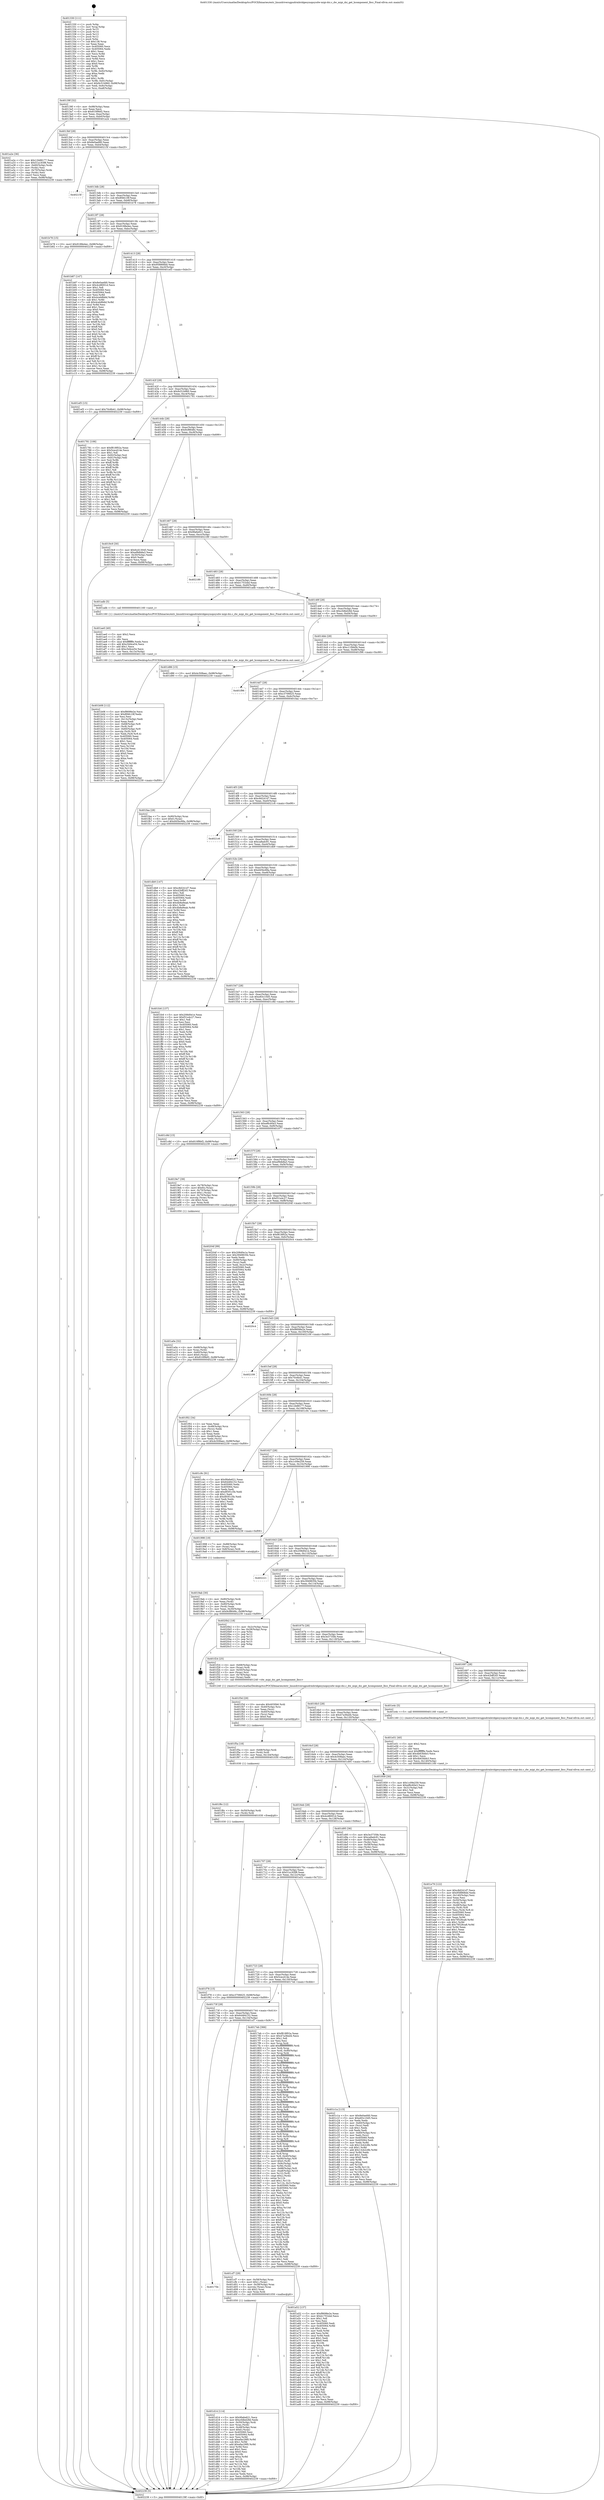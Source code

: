 digraph "0x401330" {
  label = "0x401330 (/mnt/c/Users/mathe/Desktop/tcc/POCII/binaries/extr_linuxdriversgpudrmbridgesynopsysdw-mipi-dsi.c_dw_mipi_dsi_get_hcomponent_lbcc_Final-ollvm.out::main(0))"
  labelloc = "t"
  node[shape=record]

  Entry [label="",width=0.3,height=0.3,shape=circle,fillcolor=black,style=filled]
  "0x40139f" [label="{
     0x40139f [32]\l
     | [instrs]\l
     &nbsp;&nbsp;0x40139f \<+6\>: mov -0x98(%rbp),%eax\l
     &nbsp;&nbsp;0x4013a5 \<+2\>: mov %eax,%ecx\l
     &nbsp;&nbsp;0x4013a7 \<+6\>: sub $0x810f9bf2,%ecx\l
     &nbsp;&nbsp;0x4013ad \<+6\>: mov %eax,-0xac(%rbp)\l
     &nbsp;&nbsp;0x4013b3 \<+6\>: mov %ecx,-0xb0(%rbp)\l
     &nbsp;&nbsp;0x4013b9 \<+6\>: je 0000000000401a2e \<main+0x6fe\>\l
  }"]
  "0x401a2e" [label="{
     0x401a2e [36]\l
     | [instrs]\l
     &nbsp;&nbsp;0x401a2e \<+5\>: mov $0x12b88177,%eax\l
     &nbsp;&nbsp;0x401a33 \<+5\>: mov $0x51a183f8,%ecx\l
     &nbsp;&nbsp;0x401a38 \<+4\>: mov -0x60(%rbp),%rdx\l
     &nbsp;&nbsp;0x401a3c \<+2\>: mov (%rdx),%esi\l
     &nbsp;&nbsp;0x401a3e \<+4\>: mov -0x70(%rbp),%rdx\l
     &nbsp;&nbsp;0x401a42 \<+2\>: cmp (%rdx),%esi\l
     &nbsp;&nbsp;0x401a44 \<+3\>: cmovl %ecx,%eax\l
     &nbsp;&nbsp;0x401a47 \<+6\>: mov %eax,-0x98(%rbp)\l
     &nbsp;&nbsp;0x401a4d \<+5\>: jmp 0000000000402239 \<main+0xf09\>\l
  }"]
  "0x4013bf" [label="{
     0x4013bf [28]\l
     | [instrs]\l
     &nbsp;&nbsp;0x4013bf \<+5\>: jmp 00000000004013c4 \<main+0x94\>\l
     &nbsp;&nbsp;0x4013c4 \<+6\>: mov -0xac(%rbp),%eax\l
     &nbsp;&nbsp;0x4013ca \<+5\>: sub $0x8e0aefd0,%eax\l
     &nbsp;&nbsp;0x4013cf \<+6\>: mov %eax,-0xb4(%rbp)\l
     &nbsp;&nbsp;0x4013d5 \<+6\>: je 000000000040215f \<main+0xe2f\>\l
  }"]
  Exit [label="",width=0.3,height=0.3,shape=circle,fillcolor=black,style=filled,peripheries=2]
  "0x40215f" [label="{
     0x40215f\l
  }", style=dashed]
  "0x4013db" [label="{
     0x4013db [28]\l
     | [instrs]\l
     &nbsp;&nbsp;0x4013db \<+5\>: jmp 00000000004013e0 \<main+0xb0\>\l
     &nbsp;&nbsp;0x4013e0 \<+6\>: mov -0xac(%rbp),%eax\l
     &nbsp;&nbsp;0x4013e6 \<+5\>: sub $0x8f4fc19f,%eax\l
     &nbsp;&nbsp;0x4013eb \<+6\>: mov %eax,-0xb8(%rbp)\l
     &nbsp;&nbsp;0x4013f1 \<+6\>: je 0000000000401b78 \<main+0x848\>\l
  }"]
  "0x401f78" [label="{
     0x401f78 [15]\l
     | [instrs]\l
     &nbsp;&nbsp;0x401f78 \<+10\>: movl $0xc3706625,-0x98(%rbp)\l
     &nbsp;&nbsp;0x401f82 \<+5\>: jmp 0000000000402239 \<main+0xf09\>\l
  }"]
  "0x401b78" [label="{
     0x401b78 [15]\l
     | [instrs]\l
     &nbsp;&nbsp;0x401b78 \<+10\>: movl $0x9188e4ec,-0x98(%rbp)\l
     &nbsp;&nbsp;0x401b82 \<+5\>: jmp 0000000000402239 \<main+0xf09\>\l
  }"]
  "0x4013f7" [label="{
     0x4013f7 [28]\l
     | [instrs]\l
     &nbsp;&nbsp;0x4013f7 \<+5\>: jmp 00000000004013fc \<main+0xcc\>\l
     &nbsp;&nbsp;0x4013fc \<+6\>: mov -0xac(%rbp),%eax\l
     &nbsp;&nbsp;0x401402 \<+5\>: sub $0x9188e4ec,%eax\l
     &nbsp;&nbsp;0x401407 \<+6\>: mov %eax,-0xbc(%rbp)\l
     &nbsp;&nbsp;0x40140d \<+6\>: je 0000000000401b87 \<main+0x857\>\l
  }"]
  "0x401f6c" [label="{
     0x401f6c [12]\l
     | [instrs]\l
     &nbsp;&nbsp;0x401f6c \<+4\>: mov -0x50(%rbp),%rdi\l
     &nbsp;&nbsp;0x401f70 \<+3\>: mov (%rdi),%rdi\l
     &nbsp;&nbsp;0x401f73 \<+5\>: call 0000000000401030 \<free@plt\>\l
     | [calls]\l
     &nbsp;&nbsp;0x401030 \{1\} (unknown)\l
  }"]
  "0x401b87" [label="{
     0x401b87 [147]\l
     | [instrs]\l
     &nbsp;&nbsp;0x401b87 \<+5\>: mov $0x8e0aefd0,%eax\l
     &nbsp;&nbsp;0x401b8c \<+5\>: mov $0x4cd8001d,%ecx\l
     &nbsp;&nbsp;0x401b91 \<+2\>: mov $0x1,%dl\l
     &nbsp;&nbsp;0x401b93 \<+7\>: mov 0x405060,%esi\l
     &nbsp;&nbsp;0x401b9a \<+7\>: mov 0x405064,%edi\l
     &nbsp;&nbsp;0x401ba1 \<+3\>: mov %esi,%r8d\l
     &nbsp;&nbsp;0x401ba4 \<+7\>: add $0x4ceb8b6d,%r8d\l
     &nbsp;&nbsp;0x401bab \<+4\>: sub $0x1,%r8d\l
     &nbsp;&nbsp;0x401baf \<+7\>: sub $0x4ceb8b6d,%r8d\l
     &nbsp;&nbsp;0x401bb6 \<+4\>: imul %r8d,%esi\l
     &nbsp;&nbsp;0x401bba \<+3\>: and $0x1,%esi\l
     &nbsp;&nbsp;0x401bbd \<+3\>: cmp $0x0,%esi\l
     &nbsp;&nbsp;0x401bc0 \<+4\>: sete %r9b\l
     &nbsp;&nbsp;0x401bc4 \<+3\>: cmp $0xa,%edi\l
     &nbsp;&nbsp;0x401bc7 \<+4\>: setl %r10b\l
     &nbsp;&nbsp;0x401bcb \<+3\>: mov %r9b,%r11b\l
     &nbsp;&nbsp;0x401bce \<+4\>: xor $0xff,%r11b\l
     &nbsp;&nbsp;0x401bd2 \<+3\>: mov %r10b,%bl\l
     &nbsp;&nbsp;0x401bd5 \<+3\>: xor $0xff,%bl\l
     &nbsp;&nbsp;0x401bd8 \<+3\>: xor $0x0,%dl\l
     &nbsp;&nbsp;0x401bdb \<+3\>: mov %r11b,%r14b\l
     &nbsp;&nbsp;0x401bde \<+4\>: and $0x0,%r14b\l
     &nbsp;&nbsp;0x401be2 \<+3\>: and %dl,%r9b\l
     &nbsp;&nbsp;0x401be5 \<+3\>: mov %bl,%r15b\l
     &nbsp;&nbsp;0x401be8 \<+4\>: and $0x0,%r15b\l
     &nbsp;&nbsp;0x401bec \<+3\>: and %dl,%r10b\l
     &nbsp;&nbsp;0x401bef \<+3\>: or %r9b,%r14b\l
     &nbsp;&nbsp;0x401bf2 \<+3\>: or %r10b,%r15b\l
     &nbsp;&nbsp;0x401bf5 \<+3\>: xor %r15b,%r14b\l
     &nbsp;&nbsp;0x401bf8 \<+3\>: or %bl,%r11b\l
     &nbsp;&nbsp;0x401bfb \<+4\>: xor $0xff,%r11b\l
     &nbsp;&nbsp;0x401bff \<+3\>: or $0x0,%dl\l
     &nbsp;&nbsp;0x401c02 \<+3\>: and %dl,%r11b\l
     &nbsp;&nbsp;0x401c05 \<+3\>: or %r11b,%r14b\l
     &nbsp;&nbsp;0x401c08 \<+4\>: test $0x1,%r14b\l
     &nbsp;&nbsp;0x401c0c \<+3\>: cmovne %ecx,%eax\l
     &nbsp;&nbsp;0x401c0f \<+6\>: mov %eax,-0x98(%rbp)\l
     &nbsp;&nbsp;0x401c15 \<+5\>: jmp 0000000000402239 \<main+0xf09\>\l
  }"]
  "0x401413" [label="{
     0x401413 [28]\l
     | [instrs]\l
     &nbsp;&nbsp;0x401413 \<+5\>: jmp 0000000000401418 \<main+0xe8\>\l
     &nbsp;&nbsp;0x401418 \<+6\>: mov -0xac(%rbp),%eax\l
     &nbsp;&nbsp;0x40141e \<+5\>: sub $0x958868dd,%eax\l
     &nbsp;&nbsp;0x401423 \<+6\>: mov %eax,-0xc0(%rbp)\l
     &nbsp;&nbsp;0x401429 \<+6\>: je 0000000000401ef3 \<main+0xbc3\>\l
  }"]
  "0x401f5a" [label="{
     0x401f5a [18]\l
     | [instrs]\l
     &nbsp;&nbsp;0x401f5a \<+4\>: mov -0x68(%rbp),%rdi\l
     &nbsp;&nbsp;0x401f5e \<+3\>: mov (%rdi),%rdi\l
     &nbsp;&nbsp;0x401f61 \<+6\>: mov %eax,-0x144(%rbp)\l
     &nbsp;&nbsp;0x401f67 \<+5\>: call 0000000000401030 \<free@plt\>\l
     | [calls]\l
     &nbsp;&nbsp;0x401030 \{1\} (unknown)\l
  }"]
  "0x401ef3" [label="{
     0x401ef3 [15]\l
     | [instrs]\l
     &nbsp;&nbsp;0x401ef3 \<+10\>: movl $0x70c6b41,-0x98(%rbp)\l
     &nbsp;&nbsp;0x401efd \<+5\>: jmp 0000000000402239 \<main+0xf09\>\l
  }"]
  "0x40142f" [label="{
     0x40142f [28]\l
     | [instrs]\l
     &nbsp;&nbsp;0x40142f \<+5\>: jmp 0000000000401434 \<main+0x104\>\l
     &nbsp;&nbsp;0x401434 \<+6\>: mov -0xac(%rbp),%eax\l
     &nbsp;&nbsp;0x40143a \<+5\>: sub $0x9c51b960,%eax\l
     &nbsp;&nbsp;0x40143f \<+6\>: mov %eax,-0xc4(%rbp)\l
     &nbsp;&nbsp;0x401445 \<+6\>: je 0000000000401781 \<main+0x451\>\l
  }"]
  "0x401f3d" [label="{
     0x401f3d [29]\l
     | [instrs]\l
     &nbsp;&nbsp;0x401f3d \<+10\>: movabs $0x4030b6,%rdi\l
     &nbsp;&nbsp;0x401f47 \<+4\>: mov -0x40(%rbp),%rsi\l
     &nbsp;&nbsp;0x401f4b \<+2\>: mov %eax,(%rsi)\l
     &nbsp;&nbsp;0x401f4d \<+4\>: mov -0x40(%rbp),%rsi\l
     &nbsp;&nbsp;0x401f51 \<+2\>: mov (%rsi),%esi\l
     &nbsp;&nbsp;0x401f53 \<+2\>: mov $0x0,%al\l
     &nbsp;&nbsp;0x401f55 \<+5\>: call 0000000000401040 \<printf@plt\>\l
     | [calls]\l
     &nbsp;&nbsp;0x401040 \{1\} (unknown)\l
  }"]
  "0x401781" [label="{
     0x401781 [106]\l
     | [instrs]\l
     &nbsp;&nbsp;0x401781 \<+5\>: mov $0xf818f02a,%eax\l
     &nbsp;&nbsp;0x401786 \<+5\>: mov $0x5cecd14e,%ecx\l
     &nbsp;&nbsp;0x40178b \<+2\>: mov $0x1,%dl\l
     &nbsp;&nbsp;0x40178d \<+7\>: mov -0x92(%rbp),%sil\l
     &nbsp;&nbsp;0x401794 \<+7\>: mov -0x91(%rbp),%dil\l
     &nbsp;&nbsp;0x40179b \<+3\>: mov %sil,%r8b\l
     &nbsp;&nbsp;0x40179e \<+4\>: xor $0xff,%r8b\l
     &nbsp;&nbsp;0x4017a2 \<+3\>: mov %dil,%r9b\l
     &nbsp;&nbsp;0x4017a5 \<+4\>: xor $0xff,%r9b\l
     &nbsp;&nbsp;0x4017a9 \<+3\>: xor $0x1,%dl\l
     &nbsp;&nbsp;0x4017ac \<+3\>: mov %r8b,%r10b\l
     &nbsp;&nbsp;0x4017af \<+4\>: and $0xff,%r10b\l
     &nbsp;&nbsp;0x4017b3 \<+3\>: and %dl,%sil\l
     &nbsp;&nbsp;0x4017b6 \<+3\>: mov %r9b,%r11b\l
     &nbsp;&nbsp;0x4017b9 \<+4\>: and $0xff,%r11b\l
     &nbsp;&nbsp;0x4017bd \<+3\>: and %dl,%dil\l
     &nbsp;&nbsp;0x4017c0 \<+3\>: or %sil,%r10b\l
     &nbsp;&nbsp;0x4017c3 \<+3\>: or %dil,%r11b\l
     &nbsp;&nbsp;0x4017c6 \<+3\>: xor %r11b,%r10b\l
     &nbsp;&nbsp;0x4017c9 \<+3\>: or %r9b,%r8b\l
     &nbsp;&nbsp;0x4017cc \<+4\>: xor $0xff,%r8b\l
     &nbsp;&nbsp;0x4017d0 \<+3\>: or $0x1,%dl\l
     &nbsp;&nbsp;0x4017d3 \<+3\>: and %dl,%r8b\l
     &nbsp;&nbsp;0x4017d6 \<+3\>: or %r8b,%r10b\l
     &nbsp;&nbsp;0x4017d9 \<+4\>: test $0x1,%r10b\l
     &nbsp;&nbsp;0x4017dd \<+3\>: cmovne %ecx,%eax\l
     &nbsp;&nbsp;0x4017e0 \<+6\>: mov %eax,-0x98(%rbp)\l
     &nbsp;&nbsp;0x4017e6 \<+5\>: jmp 0000000000402239 \<main+0xf09\>\l
  }"]
  "0x40144b" [label="{
     0x40144b [28]\l
     | [instrs]\l
     &nbsp;&nbsp;0x40144b \<+5\>: jmp 0000000000401450 \<main+0x120\>\l
     &nbsp;&nbsp;0x401450 \<+6\>: mov -0xac(%rbp),%eax\l
     &nbsp;&nbsp;0x401456 \<+5\>: sub $0x9cf8648c,%eax\l
     &nbsp;&nbsp;0x40145b \<+6\>: mov %eax,-0xc8(%rbp)\l
     &nbsp;&nbsp;0x401461 \<+6\>: je 00000000004019c9 \<main+0x699\>\l
  }"]
  "0x402239" [label="{
     0x402239 [5]\l
     | [instrs]\l
     &nbsp;&nbsp;0x402239 \<+5\>: jmp 000000000040139f \<main+0x6f\>\l
  }"]
  "0x401330" [label="{
     0x401330 [111]\l
     | [instrs]\l
     &nbsp;&nbsp;0x401330 \<+1\>: push %rbp\l
     &nbsp;&nbsp;0x401331 \<+3\>: mov %rsp,%rbp\l
     &nbsp;&nbsp;0x401334 \<+2\>: push %r15\l
     &nbsp;&nbsp;0x401336 \<+2\>: push %r14\l
     &nbsp;&nbsp;0x401338 \<+2\>: push %r13\l
     &nbsp;&nbsp;0x40133a \<+2\>: push %r12\l
     &nbsp;&nbsp;0x40133c \<+1\>: push %rbx\l
     &nbsp;&nbsp;0x40133d \<+7\>: sub $0x138,%rsp\l
     &nbsp;&nbsp;0x401344 \<+2\>: xor %eax,%eax\l
     &nbsp;&nbsp;0x401346 \<+7\>: mov 0x405060,%ecx\l
     &nbsp;&nbsp;0x40134d \<+7\>: mov 0x405064,%edx\l
     &nbsp;&nbsp;0x401354 \<+3\>: sub $0x1,%eax\l
     &nbsp;&nbsp;0x401357 \<+3\>: mov %ecx,%r8d\l
     &nbsp;&nbsp;0x40135a \<+3\>: add %eax,%r8d\l
     &nbsp;&nbsp;0x40135d \<+4\>: imul %r8d,%ecx\l
     &nbsp;&nbsp;0x401361 \<+3\>: and $0x1,%ecx\l
     &nbsp;&nbsp;0x401364 \<+3\>: cmp $0x0,%ecx\l
     &nbsp;&nbsp;0x401367 \<+4\>: sete %r9b\l
     &nbsp;&nbsp;0x40136b \<+4\>: and $0x1,%r9b\l
     &nbsp;&nbsp;0x40136f \<+7\>: mov %r9b,-0x92(%rbp)\l
     &nbsp;&nbsp;0x401376 \<+3\>: cmp $0xa,%edx\l
     &nbsp;&nbsp;0x401379 \<+4\>: setl %r9b\l
     &nbsp;&nbsp;0x40137d \<+4\>: and $0x1,%r9b\l
     &nbsp;&nbsp;0x401381 \<+7\>: mov %r9b,-0x91(%rbp)\l
     &nbsp;&nbsp;0x401388 \<+10\>: movl $0x9c51b960,-0x98(%rbp)\l
     &nbsp;&nbsp;0x401392 \<+6\>: mov %edi,-0x9c(%rbp)\l
     &nbsp;&nbsp;0x401398 \<+7\>: mov %rsi,-0xa8(%rbp)\l
  }"]
  "0x401e79" [label="{
     0x401e79 [122]\l
     | [instrs]\l
     &nbsp;&nbsp;0x401e79 \<+5\>: mov $0xc8d241d7,%ecx\l
     &nbsp;&nbsp;0x401e7e \<+5\>: mov $0x958868dd,%edx\l
     &nbsp;&nbsp;0x401e83 \<+6\>: mov -0x140(%rbp),%esi\l
     &nbsp;&nbsp;0x401e89 \<+3\>: imul %eax,%esi\l
     &nbsp;&nbsp;0x401e8c \<+4\>: mov -0x50(%rbp),%rdi\l
     &nbsp;&nbsp;0x401e90 \<+3\>: mov (%rdi),%rdi\l
     &nbsp;&nbsp;0x401e93 \<+4\>: mov -0x48(%rbp),%r8\l
     &nbsp;&nbsp;0x401e97 \<+3\>: movslq (%r8),%r8\l
     &nbsp;&nbsp;0x401e9a \<+4\>: mov %esi,(%rdi,%r8,4)\l
     &nbsp;&nbsp;0x401e9e \<+7\>: mov 0x405060,%eax\l
     &nbsp;&nbsp;0x401ea5 \<+7\>: mov 0x405064,%esi\l
     &nbsp;&nbsp;0x401eac \<+3\>: mov %eax,%r9d\l
     &nbsp;&nbsp;0x401eaf \<+7\>: sub $0x79528ca8,%r9d\l
     &nbsp;&nbsp;0x401eb6 \<+4\>: sub $0x1,%r9d\l
     &nbsp;&nbsp;0x401eba \<+7\>: add $0x79528ca8,%r9d\l
     &nbsp;&nbsp;0x401ec1 \<+4\>: imul %r9d,%eax\l
     &nbsp;&nbsp;0x401ec5 \<+3\>: and $0x1,%eax\l
     &nbsp;&nbsp;0x401ec8 \<+3\>: cmp $0x0,%eax\l
     &nbsp;&nbsp;0x401ecb \<+4\>: sete %r10b\l
     &nbsp;&nbsp;0x401ecf \<+3\>: cmp $0xa,%esi\l
     &nbsp;&nbsp;0x401ed2 \<+4\>: setl %r11b\l
     &nbsp;&nbsp;0x401ed6 \<+3\>: mov %r10b,%bl\l
     &nbsp;&nbsp;0x401ed9 \<+3\>: and %r11b,%bl\l
     &nbsp;&nbsp;0x401edc \<+3\>: xor %r11b,%r10b\l
     &nbsp;&nbsp;0x401edf \<+3\>: or %r10b,%bl\l
     &nbsp;&nbsp;0x401ee2 \<+3\>: test $0x1,%bl\l
     &nbsp;&nbsp;0x401ee5 \<+3\>: cmovne %edx,%ecx\l
     &nbsp;&nbsp;0x401ee8 \<+6\>: mov %ecx,-0x98(%rbp)\l
     &nbsp;&nbsp;0x401eee \<+5\>: jmp 0000000000402239 \<main+0xf09\>\l
  }"]
  "0x4019c9" [label="{
     0x4019c9 [30]\l
     | [instrs]\l
     &nbsp;&nbsp;0x4019c9 \<+5\>: mov $0x6cd13045,%eax\l
     &nbsp;&nbsp;0x4019ce \<+5\>: mov $0xef9db8a3,%ecx\l
     &nbsp;&nbsp;0x4019d3 \<+3\>: mov -0x30(%rbp),%edx\l
     &nbsp;&nbsp;0x4019d6 \<+3\>: cmp $0x0,%edx\l
     &nbsp;&nbsp;0x4019d9 \<+3\>: cmove %ecx,%eax\l
     &nbsp;&nbsp;0x4019dc \<+6\>: mov %eax,-0x98(%rbp)\l
     &nbsp;&nbsp;0x4019e2 \<+5\>: jmp 0000000000402239 \<main+0xf09\>\l
  }"]
  "0x401467" [label="{
     0x401467 [28]\l
     | [instrs]\l
     &nbsp;&nbsp;0x401467 \<+5\>: jmp 000000000040146c \<main+0x13c\>\l
     &nbsp;&nbsp;0x40146c \<+6\>: mov -0xac(%rbp),%eax\l
     &nbsp;&nbsp;0x401472 \<+5\>: sub $0x9fa6e621,%eax\l
     &nbsp;&nbsp;0x401477 \<+6\>: mov %eax,-0xcc(%rbp)\l
     &nbsp;&nbsp;0x40147d \<+6\>: je 0000000000402189 \<main+0xe59\>\l
  }"]
  "0x401e51" [label="{
     0x401e51 [40]\l
     | [instrs]\l
     &nbsp;&nbsp;0x401e51 \<+5\>: mov $0x2,%ecx\l
     &nbsp;&nbsp;0x401e56 \<+1\>: cltd\l
     &nbsp;&nbsp;0x401e57 \<+2\>: idiv %ecx\l
     &nbsp;&nbsp;0x401e59 \<+6\>: imul $0xfffffffe,%edx,%ecx\l
     &nbsp;&nbsp;0x401e5f \<+6\>: add $0x4b63bbb3,%ecx\l
     &nbsp;&nbsp;0x401e65 \<+3\>: add $0x1,%ecx\l
     &nbsp;&nbsp;0x401e68 \<+6\>: sub $0x4b63bbb3,%ecx\l
     &nbsp;&nbsp;0x401e6e \<+6\>: mov %ecx,-0x140(%rbp)\l
     &nbsp;&nbsp;0x401e74 \<+5\>: call 0000000000401160 \<next_i\>\l
     | [calls]\l
     &nbsp;&nbsp;0x401160 \{1\} (/mnt/c/Users/mathe/Desktop/tcc/POCII/binaries/extr_linuxdriversgpudrmbridgesynopsysdw-mipi-dsi.c_dw_mipi_dsi_get_hcomponent_lbcc_Final-ollvm.out::next_i)\l
  }"]
  "0x402189" [label="{
     0x402189\l
  }", style=dashed]
  "0x401483" [label="{
     0x401483 [28]\l
     | [instrs]\l
     &nbsp;&nbsp;0x401483 \<+5\>: jmp 0000000000401488 \<main+0x158\>\l
     &nbsp;&nbsp;0x401488 \<+6\>: mov -0xac(%rbp),%eax\l
     &nbsp;&nbsp;0x40148e \<+5\>: sub $0xb17f1b4d,%eax\l
     &nbsp;&nbsp;0x401493 \<+6\>: mov %eax,-0xd0(%rbp)\l
     &nbsp;&nbsp;0x401499 \<+6\>: je 0000000000401adb \<main+0x7ab\>\l
  }"]
  "0x401d14" [label="{
     0x401d14 [114]\l
     | [instrs]\l
     &nbsp;&nbsp;0x401d14 \<+5\>: mov $0x9fa6e621,%ecx\l
     &nbsp;&nbsp;0x401d19 \<+5\>: mov $0xc0dbd28d,%edx\l
     &nbsp;&nbsp;0x401d1e \<+4\>: mov -0x50(%rbp),%rdi\l
     &nbsp;&nbsp;0x401d22 \<+3\>: mov %rax,(%rdi)\l
     &nbsp;&nbsp;0x401d25 \<+4\>: mov -0x48(%rbp),%rax\l
     &nbsp;&nbsp;0x401d29 \<+6\>: movl $0x0,(%rax)\l
     &nbsp;&nbsp;0x401d2f \<+7\>: mov 0x405060,%esi\l
     &nbsp;&nbsp;0x401d36 \<+8\>: mov 0x405064,%r8d\l
     &nbsp;&nbsp;0x401d3e \<+3\>: mov %esi,%r9d\l
     &nbsp;&nbsp;0x401d41 \<+7\>: sub $0xefac28f0,%r9d\l
     &nbsp;&nbsp;0x401d48 \<+4\>: sub $0x1,%r9d\l
     &nbsp;&nbsp;0x401d4c \<+7\>: add $0xefac28f0,%r9d\l
     &nbsp;&nbsp;0x401d53 \<+4\>: imul %r9d,%esi\l
     &nbsp;&nbsp;0x401d57 \<+3\>: and $0x1,%esi\l
     &nbsp;&nbsp;0x401d5a \<+3\>: cmp $0x0,%esi\l
     &nbsp;&nbsp;0x401d5d \<+4\>: sete %r10b\l
     &nbsp;&nbsp;0x401d61 \<+4\>: cmp $0xa,%r8d\l
     &nbsp;&nbsp;0x401d65 \<+4\>: setl %r11b\l
     &nbsp;&nbsp;0x401d69 \<+3\>: mov %r10b,%bl\l
     &nbsp;&nbsp;0x401d6c \<+3\>: and %r11b,%bl\l
     &nbsp;&nbsp;0x401d6f \<+3\>: xor %r11b,%r10b\l
     &nbsp;&nbsp;0x401d72 \<+3\>: or %r10b,%bl\l
     &nbsp;&nbsp;0x401d75 \<+3\>: test $0x1,%bl\l
     &nbsp;&nbsp;0x401d78 \<+3\>: cmovne %edx,%ecx\l
     &nbsp;&nbsp;0x401d7b \<+6\>: mov %ecx,-0x98(%rbp)\l
     &nbsp;&nbsp;0x401d81 \<+5\>: jmp 0000000000402239 \<main+0xf09\>\l
  }"]
  "0x401adb" [label="{
     0x401adb [5]\l
     | [instrs]\l
     &nbsp;&nbsp;0x401adb \<+5\>: call 0000000000401160 \<next_i\>\l
     | [calls]\l
     &nbsp;&nbsp;0x401160 \{1\} (/mnt/c/Users/mathe/Desktop/tcc/POCII/binaries/extr_linuxdriversgpudrmbridgesynopsysdw-mipi-dsi.c_dw_mipi_dsi_get_hcomponent_lbcc_Final-ollvm.out::next_i)\l
  }"]
  "0x40149f" [label="{
     0x40149f [28]\l
     | [instrs]\l
     &nbsp;&nbsp;0x40149f \<+5\>: jmp 00000000004014a4 \<main+0x174\>\l
     &nbsp;&nbsp;0x4014a4 \<+6\>: mov -0xac(%rbp),%eax\l
     &nbsp;&nbsp;0x4014aa \<+5\>: sub $0xc0dbd28d,%eax\l
     &nbsp;&nbsp;0x4014af \<+6\>: mov %eax,-0xd4(%rbp)\l
     &nbsp;&nbsp;0x4014b5 \<+6\>: je 0000000000401d86 \<main+0xa56\>\l
  }"]
  "0x40175b" [label="{
     0x40175b\l
  }", style=dashed]
  "0x401d86" [label="{
     0x401d86 [15]\l
     | [instrs]\l
     &nbsp;&nbsp;0x401d86 \<+10\>: movl $0x4c508aec,-0x98(%rbp)\l
     &nbsp;&nbsp;0x401d90 \<+5\>: jmp 0000000000402239 \<main+0xf09\>\l
  }"]
  "0x4014bb" [label="{
     0x4014bb [28]\l
     | [instrs]\l
     &nbsp;&nbsp;0x4014bb \<+5\>: jmp 00000000004014c0 \<main+0x190\>\l
     &nbsp;&nbsp;0x4014c0 \<+6\>: mov -0xac(%rbp),%eax\l
     &nbsp;&nbsp;0x4014c6 \<+5\>: sub $0xc11fbb0b,%eax\l
     &nbsp;&nbsp;0x4014cb \<+6\>: mov %eax,-0xd8(%rbp)\l
     &nbsp;&nbsp;0x4014d1 \<+6\>: je 0000000000401f96 \<main+0xc66\>\l
  }"]
  "0x401cf7" [label="{
     0x401cf7 [29]\l
     | [instrs]\l
     &nbsp;&nbsp;0x401cf7 \<+4\>: mov -0x58(%rbp),%rax\l
     &nbsp;&nbsp;0x401cfb \<+6\>: movl $0x1,(%rax)\l
     &nbsp;&nbsp;0x401d01 \<+4\>: mov -0x58(%rbp),%rax\l
     &nbsp;&nbsp;0x401d05 \<+3\>: movslq (%rax),%rax\l
     &nbsp;&nbsp;0x401d08 \<+4\>: shl $0x2,%rax\l
     &nbsp;&nbsp;0x401d0c \<+3\>: mov %rax,%rdi\l
     &nbsp;&nbsp;0x401d0f \<+5\>: call 0000000000401050 \<malloc@plt\>\l
     | [calls]\l
     &nbsp;&nbsp;0x401050 \{1\} (unknown)\l
  }"]
  "0x401f96" [label="{
     0x401f96\l
  }", style=dashed]
  "0x4014d7" [label="{
     0x4014d7 [28]\l
     | [instrs]\l
     &nbsp;&nbsp;0x4014d7 \<+5\>: jmp 00000000004014dc \<main+0x1ac\>\l
     &nbsp;&nbsp;0x4014dc \<+6\>: mov -0xac(%rbp),%eax\l
     &nbsp;&nbsp;0x4014e2 \<+5\>: sub $0xc3706625,%eax\l
     &nbsp;&nbsp;0x4014e7 \<+6\>: mov %eax,-0xdc(%rbp)\l
     &nbsp;&nbsp;0x4014ed \<+6\>: je 0000000000401faa \<main+0xc7a\>\l
  }"]
  "0x401b08" [label="{
     0x401b08 [112]\l
     | [instrs]\l
     &nbsp;&nbsp;0x401b08 \<+5\>: mov $0xf8698e2e,%ecx\l
     &nbsp;&nbsp;0x401b0d \<+5\>: mov $0x8f4fc19f,%edx\l
     &nbsp;&nbsp;0x401b12 \<+2\>: xor %esi,%esi\l
     &nbsp;&nbsp;0x401b14 \<+6\>: mov -0x13c(%rbp),%edi\l
     &nbsp;&nbsp;0x401b1a \<+3\>: imul %eax,%edi\l
     &nbsp;&nbsp;0x401b1d \<+4\>: mov -0x68(%rbp),%r8\l
     &nbsp;&nbsp;0x401b21 \<+3\>: mov (%r8),%r8\l
     &nbsp;&nbsp;0x401b24 \<+4\>: mov -0x60(%rbp),%r9\l
     &nbsp;&nbsp;0x401b28 \<+3\>: movslq (%r9),%r9\l
     &nbsp;&nbsp;0x401b2b \<+4\>: mov %edi,(%r8,%r9,4)\l
     &nbsp;&nbsp;0x401b2f \<+7\>: mov 0x405060,%eax\l
     &nbsp;&nbsp;0x401b36 \<+7\>: mov 0x405064,%edi\l
     &nbsp;&nbsp;0x401b3d \<+3\>: sub $0x1,%esi\l
     &nbsp;&nbsp;0x401b40 \<+3\>: mov %eax,%r10d\l
     &nbsp;&nbsp;0x401b43 \<+3\>: add %esi,%r10d\l
     &nbsp;&nbsp;0x401b46 \<+4\>: imul %r10d,%eax\l
     &nbsp;&nbsp;0x401b4a \<+3\>: and $0x1,%eax\l
     &nbsp;&nbsp;0x401b4d \<+3\>: cmp $0x0,%eax\l
     &nbsp;&nbsp;0x401b50 \<+4\>: sete %r11b\l
     &nbsp;&nbsp;0x401b54 \<+3\>: cmp $0xa,%edi\l
     &nbsp;&nbsp;0x401b57 \<+3\>: setl %bl\l
     &nbsp;&nbsp;0x401b5a \<+3\>: mov %r11b,%r14b\l
     &nbsp;&nbsp;0x401b5d \<+3\>: and %bl,%r14b\l
     &nbsp;&nbsp;0x401b60 \<+3\>: xor %bl,%r11b\l
     &nbsp;&nbsp;0x401b63 \<+3\>: or %r11b,%r14b\l
     &nbsp;&nbsp;0x401b66 \<+4\>: test $0x1,%r14b\l
     &nbsp;&nbsp;0x401b6a \<+3\>: cmovne %edx,%ecx\l
     &nbsp;&nbsp;0x401b6d \<+6\>: mov %ecx,-0x98(%rbp)\l
     &nbsp;&nbsp;0x401b73 \<+5\>: jmp 0000000000402239 \<main+0xf09\>\l
  }"]
  "0x401faa" [label="{
     0x401faa [28]\l
     | [instrs]\l
     &nbsp;&nbsp;0x401faa \<+7\>: mov -0x90(%rbp),%rax\l
     &nbsp;&nbsp;0x401fb1 \<+6\>: movl $0x0,(%rax)\l
     &nbsp;&nbsp;0x401fb7 \<+10\>: movl $0xd45bc68a,-0x98(%rbp)\l
     &nbsp;&nbsp;0x401fc1 \<+5\>: jmp 0000000000402239 \<main+0xf09\>\l
  }"]
  "0x4014f3" [label="{
     0x4014f3 [28]\l
     | [instrs]\l
     &nbsp;&nbsp;0x4014f3 \<+5\>: jmp 00000000004014f8 \<main+0x1c8\>\l
     &nbsp;&nbsp;0x4014f8 \<+6\>: mov -0xac(%rbp),%eax\l
     &nbsp;&nbsp;0x4014fe \<+5\>: sub $0xc8d241d7,%eax\l
     &nbsp;&nbsp;0x401503 \<+6\>: mov %eax,-0xe0(%rbp)\l
     &nbsp;&nbsp;0x401509 \<+6\>: je 00000000004021c6 \<main+0xe96\>\l
  }"]
  "0x401ae0" [label="{
     0x401ae0 [40]\l
     | [instrs]\l
     &nbsp;&nbsp;0x401ae0 \<+5\>: mov $0x2,%ecx\l
     &nbsp;&nbsp;0x401ae5 \<+1\>: cltd\l
     &nbsp;&nbsp;0x401ae6 \<+2\>: idiv %ecx\l
     &nbsp;&nbsp;0x401ae8 \<+6\>: imul $0xfffffffe,%edx,%ecx\l
     &nbsp;&nbsp;0x401aee \<+6\>: add $0xc5d4ce54,%ecx\l
     &nbsp;&nbsp;0x401af4 \<+3\>: add $0x1,%ecx\l
     &nbsp;&nbsp;0x401af7 \<+6\>: sub $0xc5d4ce54,%ecx\l
     &nbsp;&nbsp;0x401afd \<+6\>: mov %ecx,-0x13c(%rbp)\l
     &nbsp;&nbsp;0x401b03 \<+5\>: call 0000000000401160 \<next_i\>\l
     | [calls]\l
     &nbsp;&nbsp;0x401160 \{1\} (/mnt/c/Users/mathe/Desktop/tcc/POCII/binaries/extr_linuxdriversgpudrmbridgesynopsysdw-mipi-dsi.c_dw_mipi_dsi_get_hcomponent_lbcc_Final-ollvm.out::next_i)\l
  }"]
  "0x4021c6" [label="{
     0x4021c6\l
  }", style=dashed]
  "0x40150f" [label="{
     0x40150f [28]\l
     | [instrs]\l
     &nbsp;&nbsp;0x40150f \<+5\>: jmp 0000000000401514 \<main+0x1e4\>\l
     &nbsp;&nbsp;0x401514 \<+6\>: mov -0xac(%rbp),%eax\l
     &nbsp;&nbsp;0x40151a \<+5\>: sub $0xca8adc91,%eax\l
     &nbsp;&nbsp;0x40151f \<+6\>: mov %eax,-0xe4(%rbp)\l
     &nbsp;&nbsp;0x401525 \<+6\>: je 0000000000401db9 \<main+0xa89\>\l
  }"]
  "0x401a0e" [label="{
     0x401a0e [32]\l
     | [instrs]\l
     &nbsp;&nbsp;0x401a0e \<+4\>: mov -0x68(%rbp),%rdi\l
     &nbsp;&nbsp;0x401a12 \<+3\>: mov %rax,(%rdi)\l
     &nbsp;&nbsp;0x401a15 \<+4\>: mov -0x60(%rbp),%rax\l
     &nbsp;&nbsp;0x401a19 \<+6\>: movl $0x0,(%rax)\l
     &nbsp;&nbsp;0x401a1f \<+10\>: movl $0x810f9bf2,-0x98(%rbp)\l
     &nbsp;&nbsp;0x401a29 \<+5\>: jmp 0000000000402239 \<main+0xf09\>\l
  }"]
  "0x401db9" [label="{
     0x401db9 [147]\l
     | [instrs]\l
     &nbsp;&nbsp;0x401db9 \<+5\>: mov $0xc8d241d7,%eax\l
     &nbsp;&nbsp;0x401dbe \<+5\>: mov $0x42bff245,%ecx\l
     &nbsp;&nbsp;0x401dc3 \<+2\>: mov $0x1,%dl\l
     &nbsp;&nbsp;0x401dc5 \<+7\>: mov 0x405060,%esi\l
     &nbsp;&nbsp;0x401dcc \<+7\>: mov 0x405064,%edi\l
     &nbsp;&nbsp;0x401dd3 \<+3\>: mov %esi,%r8d\l
     &nbsp;&nbsp;0x401dd6 \<+7\>: add $0x4b8a9eab,%r8d\l
     &nbsp;&nbsp;0x401ddd \<+4\>: sub $0x1,%r8d\l
     &nbsp;&nbsp;0x401de1 \<+7\>: sub $0x4b8a9eab,%r8d\l
     &nbsp;&nbsp;0x401de8 \<+4\>: imul %r8d,%esi\l
     &nbsp;&nbsp;0x401dec \<+3\>: and $0x1,%esi\l
     &nbsp;&nbsp;0x401def \<+3\>: cmp $0x0,%esi\l
     &nbsp;&nbsp;0x401df2 \<+4\>: sete %r9b\l
     &nbsp;&nbsp;0x401df6 \<+3\>: cmp $0xa,%edi\l
     &nbsp;&nbsp;0x401df9 \<+4\>: setl %r10b\l
     &nbsp;&nbsp;0x401dfd \<+3\>: mov %r9b,%r11b\l
     &nbsp;&nbsp;0x401e00 \<+4\>: xor $0xff,%r11b\l
     &nbsp;&nbsp;0x401e04 \<+3\>: mov %r10b,%bl\l
     &nbsp;&nbsp;0x401e07 \<+3\>: xor $0xff,%bl\l
     &nbsp;&nbsp;0x401e0a \<+3\>: xor $0x1,%dl\l
     &nbsp;&nbsp;0x401e0d \<+3\>: mov %r11b,%r14b\l
     &nbsp;&nbsp;0x401e10 \<+4\>: and $0xff,%r14b\l
     &nbsp;&nbsp;0x401e14 \<+3\>: and %dl,%r9b\l
     &nbsp;&nbsp;0x401e17 \<+3\>: mov %bl,%r15b\l
     &nbsp;&nbsp;0x401e1a \<+4\>: and $0xff,%r15b\l
     &nbsp;&nbsp;0x401e1e \<+3\>: and %dl,%r10b\l
     &nbsp;&nbsp;0x401e21 \<+3\>: or %r9b,%r14b\l
     &nbsp;&nbsp;0x401e24 \<+3\>: or %r10b,%r15b\l
     &nbsp;&nbsp;0x401e27 \<+3\>: xor %r15b,%r14b\l
     &nbsp;&nbsp;0x401e2a \<+3\>: or %bl,%r11b\l
     &nbsp;&nbsp;0x401e2d \<+4\>: xor $0xff,%r11b\l
     &nbsp;&nbsp;0x401e31 \<+3\>: or $0x1,%dl\l
     &nbsp;&nbsp;0x401e34 \<+3\>: and %dl,%r11b\l
     &nbsp;&nbsp;0x401e37 \<+3\>: or %r11b,%r14b\l
     &nbsp;&nbsp;0x401e3a \<+4\>: test $0x1,%r14b\l
     &nbsp;&nbsp;0x401e3e \<+3\>: cmovne %ecx,%eax\l
     &nbsp;&nbsp;0x401e41 \<+6\>: mov %eax,-0x98(%rbp)\l
     &nbsp;&nbsp;0x401e47 \<+5\>: jmp 0000000000402239 \<main+0xf09\>\l
  }"]
  "0x40152b" [label="{
     0x40152b [28]\l
     | [instrs]\l
     &nbsp;&nbsp;0x40152b \<+5\>: jmp 0000000000401530 \<main+0x200\>\l
     &nbsp;&nbsp;0x401530 \<+6\>: mov -0xac(%rbp),%eax\l
     &nbsp;&nbsp;0x401536 \<+5\>: sub $0xd45bc68a,%eax\l
     &nbsp;&nbsp;0x40153b \<+6\>: mov %eax,-0xe8(%rbp)\l
     &nbsp;&nbsp;0x401541 \<+6\>: je 0000000000401fc6 \<main+0xc96\>\l
  }"]
  "0x4019ab" [label="{
     0x4019ab [30]\l
     | [instrs]\l
     &nbsp;&nbsp;0x4019ab \<+4\>: mov -0x80(%rbp),%rdi\l
     &nbsp;&nbsp;0x4019af \<+2\>: mov %eax,(%rdi)\l
     &nbsp;&nbsp;0x4019b1 \<+4\>: mov -0x80(%rbp),%rdi\l
     &nbsp;&nbsp;0x4019b5 \<+2\>: mov (%rdi),%eax\l
     &nbsp;&nbsp;0x4019b7 \<+3\>: mov %eax,-0x30(%rbp)\l
     &nbsp;&nbsp;0x4019ba \<+10\>: movl $0x9cf8648c,-0x98(%rbp)\l
     &nbsp;&nbsp;0x4019c4 \<+5\>: jmp 0000000000402239 \<main+0xf09\>\l
  }"]
  "0x401fc6" [label="{
     0x401fc6 [137]\l
     | [instrs]\l
     &nbsp;&nbsp;0x401fc6 \<+5\>: mov $0x208d0e1e,%eax\l
     &nbsp;&nbsp;0x401fcb \<+5\>: mov $0xf31e4c27,%ecx\l
     &nbsp;&nbsp;0x401fd0 \<+2\>: mov $0x1,%dl\l
     &nbsp;&nbsp;0x401fd2 \<+2\>: xor %esi,%esi\l
     &nbsp;&nbsp;0x401fd4 \<+7\>: mov 0x405060,%edi\l
     &nbsp;&nbsp;0x401fdb \<+8\>: mov 0x405064,%r8d\l
     &nbsp;&nbsp;0x401fe3 \<+3\>: sub $0x1,%esi\l
     &nbsp;&nbsp;0x401fe6 \<+3\>: mov %edi,%r9d\l
     &nbsp;&nbsp;0x401fe9 \<+3\>: add %esi,%r9d\l
     &nbsp;&nbsp;0x401fec \<+4\>: imul %r9d,%edi\l
     &nbsp;&nbsp;0x401ff0 \<+3\>: and $0x1,%edi\l
     &nbsp;&nbsp;0x401ff3 \<+3\>: cmp $0x0,%edi\l
     &nbsp;&nbsp;0x401ff6 \<+4\>: sete %r10b\l
     &nbsp;&nbsp;0x401ffa \<+4\>: cmp $0xa,%r8d\l
     &nbsp;&nbsp;0x401ffe \<+4\>: setl %r11b\l
     &nbsp;&nbsp;0x402002 \<+3\>: mov %r10b,%bl\l
     &nbsp;&nbsp;0x402005 \<+3\>: xor $0xff,%bl\l
     &nbsp;&nbsp;0x402008 \<+3\>: mov %r11b,%r14b\l
     &nbsp;&nbsp;0x40200b \<+4\>: xor $0xff,%r14b\l
     &nbsp;&nbsp;0x40200f \<+3\>: xor $0x0,%dl\l
     &nbsp;&nbsp;0x402012 \<+3\>: mov %bl,%r15b\l
     &nbsp;&nbsp;0x402015 \<+4\>: and $0x0,%r15b\l
     &nbsp;&nbsp;0x402019 \<+3\>: and %dl,%r10b\l
     &nbsp;&nbsp;0x40201c \<+3\>: mov %r14b,%r12b\l
     &nbsp;&nbsp;0x40201f \<+4\>: and $0x0,%r12b\l
     &nbsp;&nbsp;0x402023 \<+3\>: and %dl,%r11b\l
     &nbsp;&nbsp;0x402026 \<+3\>: or %r10b,%r15b\l
     &nbsp;&nbsp;0x402029 \<+3\>: or %r11b,%r12b\l
     &nbsp;&nbsp;0x40202c \<+3\>: xor %r12b,%r15b\l
     &nbsp;&nbsp;0x40202f \<+3\>: or %r14b,%bl\l
     &nbsp;&nbsp;0x402032 \<+3\>: xor $0xff,%bl\l
     &nbsp;&nbsp;0x402035 \<+3\>: or $0x0,%dl\l
     &nbsp;&nbsp;0x402038 \<+2\>: and %dl,%bl\l
     &nbsp;&nbsp;0x40203a \<+3\>: or %bl,%r15b\l
     &nbsp;&nbsp;0x40203d \<+4\>: test $0x1,%r15b\l
     &nbsp;&nbsp;0x402041 \<+3\>: cmovne %ecx,%eax\l
     &nbsp;&nbsp;0x402044 \<+6\>: mov %eax,-0x98(%rbp)\l
     &nbsp;&nbsp;0x40204a \<+5\>: jmp 0000000000402239 \<main+0xf09\>\l
  }"]
  "0x401547" [label="{
     0x401547 [28]\l
     | [instrs]\l
     &nbsp;&nbsp;0x401547 \<+5\>: jmp 000000000040154c \<main+0x21c\>\l
     &nbsp;&nbsp;0x40154c \<+6\>: mov -0xac(%rbp),%eax\l
     &nbsp;&nbsp;0x401552 \<+5\>: sub $0xe83c10d5,%eax\l
     &nbsp;&nbsp;0x401557 \<+6\>: mov %eax,-0xec(%rbp)\l
     &nbsp;&nbsp;0x40155d \<+6\>: je 0000000000401c8d \<main+0x95d\>\l
  }"]
  "0x40173f" [label="{
     0x40173f [28]\l
     | [instrs]\l
     &nbsp;&nbsp;0x40173f \<+5\>: jmp 0000000000401744 \<main+0x414\>\l
     &nbsp;&nbsp;0x401744 \<+6\>: mov -0xac(%rbp),%eax\l
     &nbsp;&nbsp;0x40174a \<+5\>: sub $0x64484152,%eax\l
     &nbsp;&nbsp;0x40174f \<+6\>: mov %eax,-0x134(%rbp)\l
     &nbsp;&nbsp;0x401755 \<+6\>: je 0000000000401cf7 \<main+0x9c7\>\l
  }"]
  "0x401c8d" [label="{
     0x401c8d [15]\l
     | [instrs]\l
     &nbsp;&nbsp;0x401c8d \<+10\>: movl $0x810f9bf2,-0x98(%rbp)\l
     &nbsp;&nbsp;0x401c97 \<+5\>: jmp 0000000000402239 \<main+0xf09\>\l
  }"]
  "0x401563" [label="{
     0x401563 [28]\l
     | [instrs]\l
     &nbsp;&nbsp;0x401563 \<+5\>: jmp 0000000000401568 \<main+0x238\>\l
     &nbsp;&nbsp;0x401568 \<+6\>: mov -0xac(%rbp),%eax\l
     &nbsp;&nbsp;0x40156e \<+5\>: sub $0xef6c60e3,%eax\l
     &nbsp;&nbsp;0x401573 \<+6\>: mov %eax,-0xf0(%rbp)\l
     &nbsp;&nbsp;0x401579 \<+6\>: je 0000000000401977 \<main+0x647\>\l
  }"]
  "0x4017eb" [label="{
     0x4017eb [366]\l
     | [instrs]\l
     &nbsp;&nbsp;0x4017eb \<+5\>: mov $0xf818f02a,%eax\l
     &nbsp;&nbsp;0x4017f0 \<+5\>: mov $0x47a36ed4,%ecx\l
     &nbsp;&nbsp;0x4017f5 \<+2\>: mov $0x1,%dl\l
     &nbsp;&nbsp;0x4017f7 \<+2\>: xor %esi,%esi\l
     &nbsp;&nbsp;0x4017f9 \<+3\>: mov %rsp,%rdi\l
     &nbsp;&nbsp;0x4017fc \<+4\>: add $0xfffffffffffffff0,%rdi\l
     &nbsp;&nbsp;0x401800 \<+3\>: mov %rdi,%rsp\l
     &nbsp;&nbsp;0x401803 \<+7\>: mov %rdi,-0x90(%rbp)\l
     &nbsp;&nbsp;0x40180a \<+3\>: mov %rsp,%rdi\l
     &nbsp;&nbsp;0x40180d \<+4\>: add $0xfffffffffffffff0,%rdi\l
     &nbsp;&nbsp;0x401811 \<+3\>: mov %rdi,%rsp\l
     &nbsp;&nbsp;0x401814 \<+3\>: mov %rsp,%r8\l
     &nbsp;&nbsp;0x401817 \<+4\>: add $0xfffffffffffffff0,%r8\l
     &nbsp;&nbsp;0x40181b \<+3\>: mov %r8,%rsp\l
     &nbsp;&nbsp;0x40181e \<+7\>: mov %r8,-0x88(%rbp)\l
     &nbsp;&nbsp;0x401825 \<+3\>: mov %rsp,%r8\l
     &nbsp;&nbsp;0x401828 \<+4\>: add $0xfffffffffffffff0,%r8\l
     &nbsp;&nbsp;0x40182c \<+3\>: mov %r8,%rsp\l
     &nbsp;&nbsp;0x40182f \<+4\>: mov %r8,-0x80(%rbp)\l
     &nbsp;&nbsp;0x401833 \<+3\>: mov %rsp,%r8\l
     &nbsp;&nbsp;0x401836 \<+4\>: add $0xfffffffffffffff0,%r8\l
     &nbsp;&nbsp;0x40183a \<+3\>: mov %r8,%rsp\l
     &nbsp;&nbsp;0x40183d \<+4\>: mov %r8,-0x78(%rbp)\l
     &nbsp;&nbsp;0x401841 \<+3\>: mov %rsp,%r8\l
     &nbsp;&nbsp;0x401844 \<+4\>: add $0xfffffffffffffff0,%r8\l
     &nbsp;&nbsp;0x401848 \<+3\>: mov %r8,%rsp\l
     &nbsp;&nbsp;0x40184b \<+4\>: mov %r8,-0x70(%rbp)\l
     &nbsp;&nbsp;0x40184f \<+3\>: mov %rsp,%r8\l
     &nbsp;&nbsp;0x401852 \<+4\>: add $0xfffffffffffffff0,%r8\l
     &nbsp;&nbsp;0x401856 \<+3\>: mov %r8,%rsp\l
     &nbsp;&nbsp;0x401859 \<+4\>: mov %r8,-0x68(%rbp)\l
     &nbsp;&nbsp;0x40185d \<+3\>: mov %rsp,%r8\l
     &nbsp;&nbsp;0x401860 \<+4\>: add $0xfffffffffffffff0,%r8\l
     &nbsp;&nbsp;0x401864 \<+3\>: mov %r8,%rsp\l
     &nbsp;&nbsp;0x401867 \<+4\>: mov %r8,-0x60(%rbp)\l
     &nbsp;&nbsp;0x40186b \<+3\>: mov %rsp,%r8\l
     &nbsp;&nbsp;0x40186e \<+4\>: add $0xfffffffffffffff0,%r8\l
     &nbsp;&nbsp;0x401872 \<+3\>: mov %r8,%rsp\l
     &nbsp;&nbsp;0x401875 \<+4\>: mov %r8,-0x58(%rbp)\l
     &nbsp;&nbsp;0x401879 \<+3\>: mov %rsp,%r8\l
     &nbsp;&nbsp;0x40187c \<+4\>: add $0xfffffffffffffff0,%r8\l
     &nbsp;&nbsp;0x401880 \<+3\>: mov %r8,%rsp\l
     &nbsp;&nbsp;0x401883 \<+4\>: mov %r8,-0x50(%rbp)\l
     &nbsp;&nbsp;0x401887 \<+3\>: mov %rsp,%r8\l
     &nbsp;&nbsp;0x40188a \<+4\>: add $0xfffffffffffffff0,%r8\l
     &nbsp;&nbsp;0x40188e \<+3\>: mov %r8,%rsp\l
     &nbsp;&nbsp;0x401891 \<+4\>: mov %r8,-0x48(%rbp)\l
     &nbsp;&nbsp;0x401895 \<+3\>: mov %rsp,%r8\l
     &nbsp;&nbsp;0x401898 \<+4\>: add $0xfffffffffffffff0,%r8\l
     &nbsp;&nbsp;0x40189c \<+3\>: mov %r8,%rsp\l
     &nbsp;&nbsp;0x40189f \<+4\>: mov %r8,-0x40(%rbp)\l
     &nbsp;&nbsp;0x4018a3 \<+7\>: mov -0x90(%rbp),%r8\l
     &nbsp;&nbsp;0x4018aa \<+7\>: movl $0x0,(%r8)\l
     &nbsp;&nbsp;0x4018b1 \<+7\>: mov -0x9c(%rbp),%r9d\l
     &nbsp;&nbsp;0x4018b8 \<+3\>: mov %r9d,(%rdi)\l
     &nbsp;&nbsp;0x4018bb \<+7\>: mov -0x88(%rbp),%r8\l
     &nbsp;&nbsp;0x4018c2 \<+7\>: mov -0xa8(%rbp),%r10\l
     &nbsp;&nbsp;0x4018c9 \<+3\>: mov %r10,(%r8)\l
     &nbsp;&nbsp;0x4018cc \<+3\>: cmpl $0x2,(%rdi)\l
     &nbsp;&nbsp;0x4018cf \<+4\>: setne %r11b\l
     &nbsp;&nbsp;0x4018d3 \<+4\>: and $0x1,%r11b\l
     &nbsp;&nbsp;0x4018d7 \<+4\>: mov %r11b,-0x31(%rbp)\l
     &nbsp;&nbsp;0x4018db \<+7\>: mov 0x405060,%ebx\l
     &nbsp;&nbsp;0x4018e2 \<+8\>: mov 0x405064,%r14d\l
     &nbsp;&nbsp;0x4018ea \<+3\>: sub $0x1,%esi\l
     &nbsp;&nbsp;0x4018ed \<+3\>: mov %ebx,%r15d\l
     &nbsp;&nbsp;0x4018f0 \<+3\>: add %esi,%r15d\l
     &nbsp;&nbsp;0x4018f3 \<+4\>: imul %r15d,%ebx\l
     &nbsp;&nbsp;0x4018f7 \<+3\>: and $0x1,%ebx\l
     &nbsp;&nbsp;0x4018fa \<+3\>: cmp $0x0,%ebx\l
     &nbsp;&nbsp;0x4018fd \<+4\>: sete %r11b\l
     &nbsp;&nbsp;0x401901 \<+4\>: cmp $0xa,%r14d\l
     &nbsp;&nbsp;0x401905 \<+4\>: setl %r12b\l
     &nbsp;&nbsp;0x401909 \<+3\>: mov %r11b,%r13b\l
     &nbsp;&nbsp;0x40190c \<+4\>: xor $0xff,%r13b\l
     &nbsp;&nbsp;0x401910 \<+3\>: mov %r12b,%sil\l
     &nbsp;&nbsp;0x401913 \<+4\>: xor $0xff,%sil\l
     &nbsp;&nbsp;0x401917 \<+3\>: xor $0x1,%dl\l
     &nbsp;&nbsp;0x40191a \<+3\>: mov %r13b,%dil\l
     &nbsp;&nbsp;0x40191d \<+4\>: and $0xff,%dil\l
     &nbsp;&nbsp;0x401921 \<+3\>: and %dl,%r11b\l
     &nbsp;&nbsp;0x401924 \<+3\>: mov %sil,%r8b\l
     &nbsp;&nbsp;0x401927 \<+4\>: and $0xff,%r8b\l
     &nbsp;&nbsp;0x40192b \<+3\>: and %dl,%r12b\l
     &nbsp;&nbsp;0x40192e \<+3\>: or %r11b,%dil\l
     &nbsp;&nbsp;0x401931 \<+3\>: or %r12b,%r8b\l
     &nbsp;&nbsp;0x401934 \<+3\>: xor %r8b,%dil\l
     &nbsp;&nbsp;0x401937 \<+3\>: or %sil,%r13b\l
     &nbsp;&nbsp;0x40193a \<+4\>: xor $0xff,%r13b\l
     &nbsp;&nbsp;0x40193e \<+3\>: or $0x1,%dl\l
     &nbsp;&nbsp;0x401941 \<+3\>: and %dl,%r13b\l
     &nbsp;&nbsp;0x401944 \<+3\>: or %r13b,%dil\l
     &nbsp;&nbsp;0x401947 \<+4\>: test $0x1,%dil\l
     &nbsp;&nbsp;0x40194b \<+3\>: cmovne %ecx,%eax\l
     &nbsp;&nbsp;0x40194e \<+6\>: mov %eax,-0x98(%rbp)\l
     &nbsp;&nbsp;0x401954 \<+5\>: jmp 0000000000402239 \<main+0xf09\>\l
  }"]
  "0x401977" [label="{
     0x401977\l
  }", style=dashed]
  "0x40157f" [label="{
     0x40157f [28]\l
     | [instrs]\l
     &nbsp;&nbsp;0x40157f \<+5\>: jmp 0000000000401584 \<main+0x254\>\l
     &nbsp;&nbsp;0x401584 \<+6\>: mov -0xac(%rbp),%eax\l
     &nbsp;&nbsp;0x40158a \<+5\>: sub $0xef9db8a3,%eax\l
     &nbsp;&nbsp;0x40158f \<+6\>: mov %eax,-0xf4(%rbp)\l
     &nbsp;&nbsp;0x401595 \<+6\>: je 00000000004019e7 \<main+0x6b7\>\l
  }"]
  "0x401723" [label="{
     0x401723 [28]\l
     | [instrs]\l
     &nbsp;&nbsp;0x401723 \<+5\>: jmp 0000000000401728 \<main+0x3f8\>\l
     &nbsp;&nbsp;0x401728 \<+6\>: mov -0xac(%rbp),%eax\l
     &nbsp;&nbsp;0x40172e \<+5\>: sub $0x5cecd14e,%eax\l
     &nbsp;&nbsp;0x401733 \<+6\>: mov %eax,-0x130(%rbp)\l
     &nbsp;&nbsp;0x401739 \<+6\>: je 00000000004017eb \<main+0x4bb\>\l
  }"]
  "0x4019e7" [label="{
     0x4019e7 [39]\l
     | [instrs]\l
     &nbsp;&nbsp;0x4019e7 \<+4\>: mov -0x78(%rbp),%rax\l
     &nbsp;&nbsp;0x4019eb \<+6\>: movl $0x64,(%rax)\l
     &nbsp;&nbsp;0x4019f1 \<+4\>: mov -0x70(%rbp),%rax\l
     &nbsp;&nbsp;0x4019f5 \<+6\>: movl $0x1,(%rax)\l
     &nbsp;&nbsp;0x4019fb \<+4\>: mov -0x70(%rbp),%rax\l
     &nbsp;&nbsp;0x4019ff \<+3\>: movslq (%rax),%rax\l
     &nbsp;&nbsp;0x401a02 \<+4\>: shl $0x2,%rax\l
     &nbsp;&nbsp;0x401a06 \<+3\>: mov %rax,%rdi\l
     &nbsp;&nbsp;0x401a09 \<+5\>: call 0000000000401050 \<malloc@plt\>\l
     | [calls]\l
     &nbsp;&nbsp;0x401050 \{1\} (unknown)\l
  }"]
  "0x40159b" [label="{
     0x40159b [28]\l
     | [instrs]\l
     &nbsp;&nbsp;0x40159b \<+5\>: jmp 00000000004015a0 \<main+0x270\>\l
     &nbsp;&nbsp;0x4015a0 \<+6\>: mov -0xac(%rbp),%eax\l
     &nbsp;&nbsp;0x4015a6 \<+5\>: sub $0xf31e4c27,%eax\l
     &nbsp;&nbsp;0x4015ab \<+6\>: mov %eax,-0xf8(%rbp)\l
     &nbsp;&nbsp;0x4015b1 \<+6\>: je 000000000040204f \<main+0xd1f\>\l
  }"]
  "0x401a52" [label="{
     0x401a52 [137]\l
     | [instrs]\l
     &nbsp;&nbsp;0x401a52 \<+5\>: mov $0xf8698e2e,%eax\l
     &nbsp;&nbsp;0x401a57 \<+5\>: mov $0xb17f1b4d,%ecx\l
     &nbsp;&nbsp;0x401a5c \<+2\>: mov $0x1,%dl\l
     &nbsp;&nbsp;0x401a5e \<+2\>: xor %esi,%esi\l
     &nbsp;&nbsp;0x401a60 \<+7\>: mov 0x405060,%edi\l
     &nbsp;&nbsp;0x401a67 \<+8\>: mov 0x405064,%r8d\l
     &nbsp;&nbsp;0x401a6f \<+3\>: sub $0x1,%esi\l
     &nbsp;&nbsp;0x401a72 \<+3\>: mov %edi,%r9d\l
     &nbsp;&nbsp;0x401a75 \<+3\>: add %esi,%r9d\l
     &nbsp;&nbsp;0x401a78 \<+4\>: imul %r9d,%edi\l
     &nbsp;&nbsp;0x401a7c \<+3\>: and $0x1,%edi\l
     &nbsp;&nbsp;0x401a7f \<+3\>: cmp $0x0,%edi\l
     &nbsp;&nbsp;0x401a82 \<+4\>: sete %r10b\l
     &nbsp;&nbsp;0x401a86 \<+4\>: cmp $0xa,%r8d\l
     &nbsp;&nbsp;0x401a8a \<+4\>: setl %r11b\l
     &nbsp;&nbsp;0x401a8e \<+3\>: mov %r10b,%bl\l
     &nbsp;&nbsp;0x401a91 \<+3\>: xor $0xff,%bl\l
     &nbsp;&nbsp;0x401a94 \<+3\>: mov %r11b,%r14b\l
     &nbsp;&nbsp;0x401a97 \<+4\>: xor $0xff,%r14b\l
     &nbsp;&nbsp;0x401a9b \<+3\>: xor $0x1,%dl\l
     &nbsp;&nbsp;0x401a9e \<+3\>: mov %bl,%r15b\l
     &nbsp;&nbsp;0x401aa1 \<+4\>: and $0xff,%r15b\l
     &nbsp;&nbsp;0x401aa5 \<+3\>: and %dl,%r10b\l
     &nbsp;&nbsp;0x401aa8 \<+3\>: mov %r14b,%r12b\l
     &nbsp;&nbsp;0x401aab \<+4\>: and $0xff,%r12b\l
     &nbsp;&nbsp;0x401aaf \<+3\>: and %dl,%r11b\l
     &nbsp;&nbsp;0x401ab2 \<+3\>: or %r10b,%r15b\l
     &nbsp;&nbsp;0x401ab5 \<+3\>: or %r11b,%r12b\l
     &nbsp;&nbsp;0x401ab8 \<+3\>: xor %r12b,%r15b\l
     &nbsp;&nbsp;0x401abb \<+3\>: or %r14b,%bl\l
     &nbsp;&nbsp;0x401abe \<+3\>: xor $0xff,%bl\l
     &nbsp;&nbsp;0x401ac1 \<+3\>: or $0x1,%dl\l
     &nbsp;&nbsp;0x401ac4 \<+2\>: and %dl,%bl\l
     &nbsp;&nbsp;0x401ac6 \<+3\>: or %bl,%r15b\l
     &nbsp;&nbsp;0x401ac9 \<+4\>: test $0x1,%r15b\l
     &nbsp;&nbsp;0x401acd \<+3\>: cmovne %ecx,%eax\l
     &nbsp;&nbsp;0x401ad0 \<+6\>: mov %eax,-0x98(%rbp)\l
     &nbsp;&nbsp;0x401ad6 \<+5\>: jmp 0000000000402239 \<main+0xf09\>\l
  }"]
  "0x40204f" [label="{
     0x40204f [99]\l
     | [instrs]\l
     &nbsp;&nbsp;0x40204f \<+5\>: mov $0x208d0e1e,%eax\l
     &nbsp;&nbsp;0x402054 \<+5\>: mov $0x3949835b,%ecx\l
     &nbsp;&nbsp;0x402059 \<+2\>: xor %edx,%edx\l
     &nbsp;&nbsp;0x40205b \<+7\>: mov -0x90(%rbp),%rsi\l
     &nbsp;&nbsp;0x402062 \<+2\>: mov (%rsi),%edi\l
     &nbsp;&nbsp;0x402064 \<+3\>: mov %edi,-0x2c(%rbp)\l
     &nbsp;&nbsp;0x402067 \<+7\>: mov 0x405060,%edi\l
     &nbsp;&nbsp;0x40206e \<+8\>: mov 0x405064,%r8d\l
     &nbsp;&nbsp;0x402076 \<+3\>: sub $0x1,%edx\l
     &nbsp;&nbsp;0x402079 \<+3\>: mov %edi,%r9d\l
     &nbsp;&nbsp;0x40207c \<+3\>: add %edx,%r9d\l
     &nbsp;&nbsp;0x40207f \<+4\>: imul %r9d,%edi\l
     &nbsp;&nbsp;0x402083 \<+3\>: and $0x1,%edi\l
     &nbsp;&nbsp;0x402086 \<+3\>: cmp $0x0,%edi\l
     &nbsp;&nbsp;0x402089 \<+4\>: sete %r10b\l
     &nbsp;&nbsp;0x40208d \<+4\>: cmp $0xa,%r8d\l
     &nbsp;&nbsp;0x402091 \<+4\>: setl %r11b\l
     &nbsp;&nbsp;0x402095 \<+3\>: mov %r10b,%bl\l
     &nbsp;&nbsp;0x402098 \<+3\>: and %r11b,%bl\l
     &nbsp;&nbsp;0x40209b \<+3\>: xor %r11b,%r10b\l
     &nbsp;&nbsp;0x40209e \<+3\>: or %r10b,%bl\l
     &nbsp;&nbsp;0x4020a1 \<+3\>: test $0x1,%bl\l
     &nbsp;&nbsp;0x4020a4 \<+3\>: cmovne %ecx,%eax\l
     &nbsp;&nbsp;0x4020a7 \<+6\>: mov %eax,-0x98(%rbp)\l
     &nbsp;&nbsp;0x4020ad \<+5\>: jmp 0000000000402239 \<main+0xf09\>\l
  }"]
  "0x4015b7" [label="{
     0x4015b7 [28]\l
     | [instrs]\l
     &nbsp;&nbsp;0x4015b7 \<+5\>: jmp 00000000004015bc \<main+0x28c\>\l
     &nbsp;&nbsp;0x4015bc \<+6\>: mov -0xac(%rbp),%eax\l
     &nbsp;&nbsp;0x4015c2 \<+5\>: sub $0xf818f02a,%eax\l
     &nbsp;&nbsp;0x4015c7 \<+6\>: mov %eax,-0xfc(%rbp)\l
     &nbsp;&nbsp;0x4015cd \<+6\>: je 00000000004020c4 \<main+0xd94\>\l
  }"]
  "0x401707" [label="{
     0x401707 [28]\l
     | [instrs]\l
     &nbsp;&nbsp;0x401707 \<+5\>: jmp 000000000040170c \<main+0x3dc\>\l
     &nbsp;&nbsp;0x40170c \<+6\>: mov -0xac(%rbp),%eax\l
     &nbsp;&nbsp;0x401712 \<+5\>: sub $0x51a183f8,%eax\l
     &nbsp;&nbsp;0x401717 \<+6\>: mov %eax,-0x12c(%rbp)\l
     &nbsp;&nbsp;0x40171d \<+6\>: je 0000000000401a52 \<main+0x722\>\l
  }"]
  "0x4020c4" [label="{
     0x4020c4\l
  }", style=dashed]
  "0x4015d3" [label="{
     0x4015d3 [28]\l
     | [instrs]\l
     &nbsp;&nbsp;0x4015d3 \<+5\>: jmp 00000000004015d8 \<main+0x2a8\>\l
     &nbsp;&nbsp;0x4015d8 \<+6\>: mov -0xac(%rbp),%eax\l
     &nbsp;&nbsp;0x4015de \<+5\>: sub $0xf8698e2e,%eax\l
     &nbsp;&nbsp;0x4015e3 \<+6\>: mov %eax,-0x100(%rbp)\l
     &nbsp;&nbsp;0x4015e9 \<+6\>: je 0000000000402109 \<main+0xdd9\>\l
  }"]
  "0x401c1a" [label="{
     0x401c1a [115]\l
     | [instrs]\l
     &nbsp;&nbsp;0x401c1a \<+5\>: mov $0x8e0aefd0,%eax\l
     &nbsp;&nbsp;0x401c1f \<+5\>: mov $0xe83c10d5,%ecx\l
     &nbsp;&nbsp;0x401c24 \<+2\>: xor %edx,%edx\l
     &nbsp;&nbsp;0x401c26 \<+4\>: mov -0x60(%rbp),%rsi\l
     &nbsp;&nbsp;0x401c2a \<+2\>: mov (%rsi),%edi\l
     &nbsp;&nbsp;0x401c2c \<+3\>: sub $0x1,%edx\l
     &nbsp;&nbsp;0x401c2f \<+2\>: sub %edx,%edi\l
     &nbsp;&nbsp;0x401c31 \<+4\>: mov -0x60(%rbp),%rsi\l
     &nbsp;&nbsp;0x401c35 \<+2\>: mov %edi,(%rsi)\l
     &nbsp;&nbsp;0x401c37 \<+7\>: mov 0x405060,%edx\l
     &nbsp;&nbsp;0x401c3e \<+7\>: mov 0x405064,%edi\l
     &nbsp;&nbsp;0x401c45 \<+3\>: mov %edx,%r8d\l
     &nbsp;&nbsp;0x401c48 \<+7\>: sub $0x13cb2c8b,%r8d\l
     &nbsp;&nbsp;0x401c4f \<+4\>: sub $0x1,%r8d\l
     &nbsp;&nbsp;0x401c53 \<+7\>: add $0x13cb2c8b,%r8d\l
     &nbsp;&nbsp;0x401c5a \<+4\>: imul %r8d,%edx\l
     &nbsp;&nbsp;0x401c5e \<+3\>: and $0x1,%edx\l
     &nbsp;&nbsp;0x401c61 \<+3\>: cmp $0x0,%edx\l
     &nbsp;&nbsp;0x401c64 \<+4\>: sete %r9b\l
     &nbsp;&nbsp;0x401c68 \<+3\>: cmp $0xa,%edi\l
     &nbsp;&nbsp;0x401c6b \<+4\>: setl %r10b\l
     &nbsp;&nbsp;0x401c6f \<+3\>: mov %r9b,%r11b\l
     &nbsp;&nbsp;0x401c72 \<+3\>: and %r10b,%r11b\l
     &nbsp;&nbsp;0x401c75 \<+3\>: xor %r10b,%r9b\l
     &nbsp;&nbsp;0x401c78 \<+3\>: or %r9b,%r11b\l
     &nbsp;&nbsp;0x401c7b \<+4\>: test $0x1,%r11b\l
     &nbsp;&nbsp;0x401c7f \<+3\>: cmovne %ecx,%eax\l
     &nbsp;&nbsp;0x401c82 \<+6\>: mov %eax,-0x98(%rbp)\l
     &nbsp;&nbsp;0x401c88 \<+5\>: jmp 0000000000402239 \<main+0xf09\>\l
  }"]
  "0x402109" [label="{
     0x402109\l
  }", style=dashed]
  "0x4015ef" [label="{
     0x4015ef [28]\l
     | [instrs]\l
     &nbsp;&nbsp;0x4015ef \<+5\>: jmp 00000000004015f4 \<main+0x2c4\>\l
     &nbsp;&nbsp;0x4015f4 \<+6\>: mov -0xac(%rbp),%eax\l
     &nbsp;&nbsp;0x4015fa \<+5\>: sub $0x70c6b41,%eax\l
     &nbsp;&nbsp;0x4015ff \<+6\>: mov %eax,-0x104(%rbp)\l
     &nbsp;&nbsp;0x401605 \<+6\>: je 0000000000401f02 \<main+0xbd2\>\l
  }"]
  "0x4016eb" [label="{
     0x4016eb [28]\l
     | [instrs]\l
     &nbsp;&nbsp;0x4016eb \<+5\>: jmp 00000000004016f0 \<main+0x3c0\>\l
     &nbsp;&nbsp;0x4016f0 \<+6\>: mov -0xac(%rbp),%eax\l
     &nbsp;&nbsp;0x4016f6 \<+5\>: sub $0x4cd8001d,%eax\l
     &nbsp;&nbsp;0x4016fb \<+6\>: mov %eax,-0x128(%rbp)\l
     &nbsp;&nbsp;0x401701 \<+6\>: je 0000000000401c1a \<main+0x8ea\>\l
  }"]
  "0x401f02" [label="{
     0x401f02 [34]\l
     | [instrs]\l
     &nbsp;&nbsp;0x401f02 \<+2\>: xor %eax,%eax\l
     &nbsp;&nbsp;0x401f04 \<+4\>: mov -0x48(%rbp),%rcx\l
     &nbsp;&nbsp;0x401f08 \<+2\>: mov (%rcx),%edx\l
     &nbsp;&nbsp;0x401f0a \<+3\>: sub $0x1,%eax\l
     &nbsp;&nbsp;0x401f0d \<+2\>: sub %eax,%edx\l
     &nbsp;&nbsp;0x401f0f \<+4\>: mov -0x48(%rbp),%rcx\l
     &nbsp;&nbsp;0x401f13 \<+2\>: mov %edx,(%rcx)\l
     &nbsp;&nbsp;0x401f15 \<+10\>: movl $0x4c508aec,-0x98(%rbp)\l
     &nbsp;&nbsp;0x401f1f \<+5\>: jmp 0000000000402239 \<main+0xf09\>\l
  }"]
  "0x40160b" [label="{
     0x40160b [28]\l
     | [instrs]\l
     &nbsp;&nbsp;0x40160b \<+5\>: jmp 0000000000401610 \<main+0x2e0\>\l
     &nbsp;&nbsp;0x401610 \<+6\>: mov -0xac(%rbp),%eax\l
     &nbsp;&nbsp;0x401616 \<+5\>: sub $0x12b88177,%eax\l
     &nbsp;&nbsp;0x40161b \<+6\>: mov %eax,-0x108(%rbp)\l
     &nbsp;&nbsp;0x401621 \<+6\>: je 0000000000401c9c \<main+0x96c\>\l
  }"]
  "0x401d95" [label="{
     0x401d95 [36]\l
     | [instrs]\l
     &nbsp;&nbsp;0x401d95 \<+5\>: mov $0x3e3735fe,%eax\l
     &nbsp;&nbsp;0x401d9a \<+5\>: mov $0xca8adc91,%ecx\l
     &nbsp;&nbsp;0x401d9f \<+4\>: mov -0x48(%rbp),%rdx\l
     &nbsp;&nbsp;0x401da3 \<+2\>: mov (%rdx),%esi\l
     &nbsp;&nbsp;0x401da5 \<+4\>: mov -0x58(%rbp),%rdx\l
     &nbsp;&nbsp;0x401da9 \<+2\>: cmp (%rdx),%esi\l
     &nbsp;&nbsp;0x401dab \<+3\>: cmovl %ecx,%eax\l
     &nbsp;&nbsp;0x401dae \<+6\>: mov %eax,-0x98(%rbp)\l
     &nbsp;&nbsp;0x401db4 \<+5\>: jmp 0000000000402239 \<main+0xf09\>\l
  }"]
  "0x401c9c" [label="{
     0x401c9c [91]\l
     | [instrs]\l
     &nbsp;&nbsp;0x401c9c \<+5\>: mov $0x9fa6e621,%eax\l
     &nbsp;&nbsp;0x401ca1 \<+5\>: mov $0x64484152,%ecx\l
     &nbsp;&nbsp;0x401ca6 \<+7\>: mov 0x405060,%edx\l
     &nbsp;&nbsp;0x401cad \<+7\>: mov 0x405064,%esi\l
     &nbsp;&nbsp;0x401cb4 \<+2\>: mov %edx,%edi\l
     &nbsp;&nbsp;0x401cb6 \<+6\>: add $0xd93f1c5b,%edi\l
     &nbsp;&nbsp;0x401cbc \<+3\>: sub $0x1,%edi\l
     &nbsp;&nbsp;0x401cbf \<+6\>: sub $0xd93f1c5b,%edi\l
     &nbsp;&nbsp;0x401cc5 \<+3\>: imul %edi,%edx\l
     &nbsp;&nbsp;0x401cc8 \<+3\>: and $0x1,%edx\l
     &nbsp;&nbsp;0x401ccb \<+3\>: cmp $0x0,%edx\l
     &nbsp;&nbsp;0x401cce \<+4\>: sete %r8b\l
     &nbsp;&nbsp;0x401cd2 \<+3\>: cmp $0xa,%esi\l
     &nbsp;&nbsp;0x401cd5 \<+4\>: setl %r9b\l
     &nbsp;&nbsp;0x401cd9 \<+3\>: mov %r8b,%r10b\l
     &nbsp;&nbsp;0x401cdc \<+3\>: and %r9b,%r10b\l
     &nbsp;&nbsp;0x401cdf \<+3\>: xor %r9b,%r8b\l
     &nbsp;&nbsp;0x401ce2 \<+3\>: or %r8b,%r10b\l
     &nbsp;&nbsp;0x401ce5 \<+4\>: test $0x1,%r10b\l
     &nbsp;&nbsp;0x401ce9 \<+3\>: cmovne %ecx,%eax\l
     &nbsp;&nbsp;0x401cec \<+6\>: mov %eax,-0x98(%rbp)\l
     &nbsp;&nbsp;0x401cf2 \<+5\>: jmp 0000000000402239 \<main+0xf09\>\l
  }"]
  "0x401627" [label="{
     0x401627 [28]\l
     | [instrs]\l
     &nbsp;&nbsp;0x401627 \<+5\>: jmp 000000000040162c \<main+0x2fc\>\l
     &nbsp;&nbsp;0x40162c \<+6\>: mov -0xac(%rbp),%eax\l
     &nbsp;&nbsp;0x401632 \<+5\>: sub $0x1c09e259,%eax\l
     &nbsp;&nbsp;0x401637 \<+6\>: mov %eax,-0x10c(%rbp)\l
     &nbsp;&nbsp;0x40163d \<+6\>: je 0000000000401998 \<main+0x668\>\l
  }"]
  "0x4016cf" [label="{
     0x4016cf [28]\l
     | [instrs]\l
     &nbsp;&nbsp;0x4016cf \<+5\>: jmp 00000000004016d4 \<main+0x3a4\>\l
     &nbsp;&nbsp;0x4016d4 \<+6\>: mov -0xac(%rbp),%eax\l
     &nbsp;&nbsp;0x4016da \<+5\>: sub $0x4c508aec,%eax\l
     &nbsp;&nbsp;0x4016df \<+6\>: mov %eax,-0x124(%rbp)\l
     &nbsp;&nbsp;0x4016e5 \<+6\>: je 0000000000401d95 \<main+0xa65\>\l
  }"]
  "0x401998" [label="{
     0x401998 [19]\l
     | [instrs]\l
     &nbsp;&nbsp;0x401998 \<+7\>: mov -0x88(%rbp),%rax\l
     &nbsp;&nbsp;0x40199f \<+3\>: mov (%rax),%rax\l
     &nbsp;&nbsp;0x4019a2 \<+4\>: mov 0x8(%rax),%rdi\l
     &nbsp;&nbsp;0x4019a6 \<+5\>: call 0000000000401060 \<atoi@plt\>\l
     | [calls]\l
     &nbsp;&nbsp;0x401060 \{1\} (unknown)\l
  }"]
  "0x401643" [label="{
     0x401643 [28]\l
     | [instrs]\l
     &nbsp;&nbsp;0x401643 \<+5\>: jmp 0000000000401648 \<main+0x318\>\l
     &nbsp;&nbsp;0x401648 \<+6\>: mov -0xac(%rbp),%eax\l
     &nbsp;&nbsp;0x40164e \<+5\>: sub $0x208d0e1e,%eax\l
     &nbsp;&nbsp;0x401653 \<+6\>: mov %eax,-0x110(%rbp)\l
     &nbsp;&nbsp;0x401659 \<+6\>: je 0000000000402221 \<main+0xef1\>\l
  }"]
  "0x401959" [label="{
     0x401959 [30]\l
     | [instrs]\l
     &nbsp;&nbsp;0x401959 \<+5\>: mov $0x1c09e259,%eax\l
     &nbsp;&nbsp;0x40195e \<+5\>: mov $0xef6c60e3,%ecx\l
     &nbsp;&nbsp;0x401963 \<+3\>: mov -0x31(%rbp),%dl\l
     &nbsp;&nbsp;0x401966 \<+3\>: test $0x1,%dl\l
     &nbsp;&nbsp;0x401969 \<+3\>: cmovne %ecx,%eax\l
     &nbsp;&nbsp;0x40196c \<+6\>: mov %eax,-0x98(%rbp)\l
     &nbsp;&nbsp;0x401972 \<+5\>: jmp 0000000000402239 \<main+0xf09\>\l
  }"]
  "0x402221" [label="{
     0x402221\l
  }", style=dashed]
  "0x40165f" [label="{
     0x40165f [28]\l
     | [instrs]\l
     &nbsp;&nbsp;0x40165f \<+5\>: jmp 0000000000401664 \<main+0x334\>\l
     &nbsp;&nbsp;0x401664 \<+6\>: mov -0xac(%rbp),%eax\l
     &nbsp;&nbsp;0x40166a \<+5\>: sub $0x3949835b,%eax\l
     &nbsp;&nbsp;0x40166f \<+6\>: mov %eax,-0x114(%rbp)\l
     &nbsp;&nbsp;0x401675 \<+6\>: je 00000000004020b2 \<main+0xd82\>\l
  }"]
  "0x4016b3" [label="{
     0x4016b3 [28]\l
     | [instrs]\l
     &nbsp;&nbsp;0x4016b3 \<+5\>: jmp 00000000004016b8 \<main+0x388\>\l
     &nbsp;&nbsp;0x4016b8 \<+6\>: mov -0xac(%rbp),%eax\l
     &nbsp;&nbsp;0x4016be \<+5\>: sub $0x47a36ed4,%eax\l
     &nbsp;&nbsp;0x4016c3 \<+6\>: mov %eax,-0x120(%rbp)\l
     &nbsp;&nbsp;0x4016c9 \<+6\>: je 0000000000401959 \<main+0x629\>\l
  }"]
  "0x4020b2" [label="{
     0x4020b2 [18]\l
     | [instrs]\l
     &nbsp;&nbsp;0x4020b2 \<+3\>: mov -0x2c(%rbp),%eax\l
     &nbsp;&nbsp;0x4020b5 \<+4\>: lea -0x28(%rbp),%rsp\l
     &nbsp;&nbsp;0x4020b9 \<+1\>: pop %rbx\l
     &nbsp;&nbsp;0x4020ba \<+2\>: pop %r12\l
     &nbsp;&nbsp;0x4020bc \<+2\>: pop %r13\l
     &nbsp;&nbsp;0x4020be \<+2\>: pop %r14\l
     &nbsp;&nbsp;0x4020c0 \<+2\>: pop %r15\l
     &nbsp;&nbsp;0x4020c2 \<+1\>: pop %rbp\l
     &nbsp;&nbsp;0x4020c3 \<+1\>: ret\l
  }"]
  "0x40167b" [label="{
     0x40167b [28]\l
     | [instrs]\l
     &nbsp;&nbsp;0x40167b \<+5\>: jmp 0000000000401680 \<main+0x350\>\l
     &nbsp;&nbsp;0x401680 \<+6\>: mov -0xac(%rbp),%eax\l
     &nbsp;&nbsp;0x401686 \<+5\>: sub $0x3e3735fe,%eax\l
     &nbsp;&nbsp;0x40168b \<+6\>: mov %eax,-0x118(%rbp)\l
     &nbsp;&nbsp;0x401691 \<+6\>: je 0000000000401f24 \<main+0xbf4\>\l
  }"]
  "0x401e4c" [label="{
     0x401e4c [5]\l
     | [instrs]\l
     &nbsp;&nbsp;0x401e4c \<+5\>: call 0000000000401160 \<next_i\>\l
     | [calls]\l
     &nbsp;&nbsp;0x401160 \{1\} (/mnt/c/Users/mathe/Desktop/tcc/POCII/binaries/extr_linuxdriversgpudrmbridgesynopsysdw-mipi-dsi.c_dw_mipi_dsi_get_hcomponent_lbcc_Final-ollvm.out::next_i)\l
  }"]
  "0x401f24" [label="{
     0x401f24 [25]\l
     | [instrs]\l
     &nbsp;&nbsp;0x401f24 \<+4\>: mov -0x68(%rbp),%rax\l
     &nbsp;&nbsp;0x401f28 \<+3\>: mov (%rax),%rdi\l
     &nbsp;&nbsp;0x401f2b \<+4\>: mov -0x50(%rbp),%rax\l
     &nbsp;&nbsp;0x401f2f \<+3\>: mov (%rax),%rsi\l
     &nbsp;&nbsp;0x401f32 \<+4\>: mov -0x78(%rbp),%rax\l
     &nbsp;&nbsp;0x401f36 \<+2\>: mov (%rax),%edx\l
     &nbsp;&nbsp;0x401f38 \<+5\>: call 0000000000401240 \<dw_mipi_dsi_get_hcomponent_lbcc\>\l
     | [calls]\l
     &nbsp;&nbsp;0x401240 \{1\} (/mnt/c/Users/mathe/Desktop/tcc/POCII/binaries/extr_linuxdriversgpudrmbridgesynopsysdw-mipi-dsi.c_dw_mipi_dsi_get_hcomponent_lbcc_Final-ollvm.out::dw_mipi_dsi_get_hcomponent_lbcc)\l
  }"]
  "0x401697" [label="{
     0x401697 [28]\l
     | [instrs]\l
     &nbsp;&nbsp;0x401697 \<+5\>: jmp 000000000040169c \<main+0x36c\>\l
     &nbsp;&nbsp;0x40169c \<+6\>: mov -0xac(%rbp),%eax\l
     &nbsp;&nbsp;0x4016a2 \<+5\>: sub $0x42bff245,%eax\l
     &nbsp;&nbsp;0x4016a7 \<+6\>: mov %eax,-0x11c(%rbp)\l
     &nbsp;&nbsp;0x4016ad \<+6\>: je 0000000000401e4c \<main+0xb1c\>\l
  }"]
  Entry -> "0x401330" [label=" 1"]
  "0x40139f" -> "0x401a2e" [label=" 2"]
  "0x40139f" -> "0x4013bf" [label=" 26"]
  "0x4020b2" -> Exit [label=" 1"]
  "0x4013bf" -> "0x40215f" [label=" 0"]
  "0x4013bf" -> "0x4013db" [label=" 26"]
  "0x40204f" -> "0x402239" [label=" 1"]
  "0x4013db" -> "0x401b78" [label=" 1"]
  "0x4013db" -> "0x4013f7" [label=" 25"]
  "0x401fc6" -> "0x402239" [label=" 1"]
  "0x4013f7" -> "0x401b87" [label=" 1"]
  "0x4013f7" -> "0x401413" [label=" 24"]
  "0x401faa" -> "0x402239" [label=" 1"]
  "0x401413" -> "0x401ef3" [label=" 1"]
  "0x401413" -> "0x40142f" [label=" 23"]
  "0x401f78" -> "0x402239" [label=" 1"]
  "0x40142f" -> "0x401781" [label=" 1"]
  "0x40142f" -> "0x40144b" [label=" 22"]
  "0x401781" -> "0x402239" [label=" 1"]
  "0x401330" -> "0x40139f" [label=" 1"]
  "0x402239" -> "0x40139f" [label=" 27"]
  "0x401f6c" -> "0x401f78" [label=" 1"]
  "0x40144b" -> "0x4019c9" [label=" 1"]
  "0x40144b" -> "0x401467" [label=" 21"]
  "0x401f5a" -> "0x401f6c" [label=" 1"]
  "0x401467" -> "0x402189" [label=" 0"]
  "0x401467" -> "0x401483" [label=" 21"]
  "0x401f3d" -> "0x401f5a" [label=" 1"]
  "0x401483" -> "0x401adb" [label=" 1"]
  "0x401483" -> "0x40149f" [label=" 20"]
  "0x401f24" -> "0x401f3d" [label=" 1"]
  "0x40149f" -> "0x401d86" [label=" 1"]
  "0x40149f" -> "0x4014bb" [label=" 19"]
  "0x401f02" -> "0x402239" [label=" 1"]
  "0x4014bb" -> "0x401f96" [label=" 0"]
  "0x4014bb" -> "0x4014d7" [label=" 19"]
  "0x401ef3" -> "0x402239" [label=" 1"]
  "0x4014d7" -> "0x401faa" [label=" 1"]
  "0x4014d7" -> "0x4014f3" [label=" 18"]
  "0x401e51" -> "0x401e79" [label=" 1"]
  "0x4014f3" -> "0x4021c6" [label=" 0"]
  "0x4014f3" -> "0x40150f" [label=" 18"]
  "0x401e4c" -> "0x401e51" [label=" 1"]
  "0x40150f" -> "0x401db9" [label=" 1"]
  "0x40150f" -> "0x40152b" [label=" 17"]
  "0x401db9" -> "0x402239" [label=" 1"]
  "0x40152b" -> "0x401fc6" [label=" 1"]
  "0x40152b" -> "0x401547" [label=" 16"]
  "0x401d95" -> "0x402239" [label=" 2"]
  "0x401547" -> "0x401c8d" [label=" 1"]
  "0x401547" -> "0x401563" [label=" 15"]
  "0x401d14" -> "0x402239" [label=" 1"]
  "0x401563" -> "0x401977" [label=" 0"]
  "0x401563" -> "0x40157f" [label=" 15"]
  "0x401cf7" -> "0x401d14" [label=" 1"]
  "0x40157f" -> "0x4019e7" [label=" 1"]
  "0x40157f" -> "0x40159b" [label=" 14"]
  "0x40173f" -> "0x401cf7" [label=" 1"]
  "0x40159b" -> "0x40204f" [label=" 1"]
  "0x40159b" -> "0x4015b7" [label=" 13"]
  "0x401e79" -> "0x402239" [label=" 1"]
  "0x4015b7" -> "0x4020c4" [label=" 0"]
  "0x4015b7" -> "0x4015d3" [label=" 13"]
  "0x401c8d" -> "0x402239" [label=" 1"]
  "0x4015d3" -> "0x402109" [label=" 0"]
  "0x4015d3" -> "0x4015ef" [label=" 13"]
  "0x401c1a" -> "0x402239" [label=" 1"]
  "0x4015ef" -> "0x401f02" [label=" 1"]
  "0x4015ef" -> "0x40160b" [label=" 12"]
  "0x401b78" -> "0x402239" [label=" 1"]
  "0x40160b" -> "0x401c9c" [label=" 1"]
  "0x40160b" -> "0x401627" [label=" 11"]
  "0x401b08" -> "0x402239" [label=" 1"]
  "0x401627" -> "0x401998" [label=" 1"]
  "0x401627" -> "0x401643" [label=" 10"]
  "0x401adb" -> "0x401ae0" [label=" 1"]
  "0x401643" -> "0x402221" [label=" 0"]
  "0x401643" -> "0x40165f" [label=" 10"]
  "0x401a52" -> "0x402239" [label=" 1"]
  "0x40165f" -> "0x4020b2" [label=" 1"]
  "0x40165f" -> "0x40167b" [label=" 9"]
  "0x401a0e" -> "0x402239" [label=" 1"]
  "0x40167b" -> "0x401f24" [label=" 1"]
  "0x40167b" -> "0x401697" [label=" 8"]
  "0x4019e7" -> "0x401a0e" [label=" 1"]
  "0x401697" -> "0x401e4c" [label=" 1"]
  "0x401697" -> "0x4016b3" [label=" 7"]
  "0x401a2e" -> "0x402239" [label=" 2"]
  "0x4016b3" -> "0x401959" [label=" 1"]
  "0x4016b3" -> "0x4016cf" [label=" 6"]
  "0x401ae0" -> "0x401b08" [label=" 1"]
  "0x4016cf" -> "0x401d95" [label=" 2"]
  "0x4016cf" -> "0x4016eb" [label=" 4"]
  "0x401b87" -> "0x402239" [label=" 1"]
  "0x4016eb" -> "0x401c1a" [label=" 1"]
  "0x4016eb" -> "0x401707" [label=" 3"]
  "0x401c9c" -> "0x402239" [label=" 1"]
  "0x401707" -> "0x401a52" [label=" 1"]
  "0x401707" -> "0x401723" [label=" 2"]
  "0x40173f" -> "0x40175b" [label=" 0"]
  "0x401723" -> "0x4017eb" [label=" 1"]
  "0x401723" -> "0x40173f" [label=" 1"]
  "0x401d86" -> "0x402239" [label=" 1"]
  "0x4017eb" -> "0x402239" [label=" 1"]
  "0x401959" -> "0x402239" [label=" 1"]
  "0x401998" -> "0x4019ab" [label=" 1"]
  "0x4019ab" -> "0x402239" [label=" 1"]
  "0x4019c9" -> "0x402239" [label=" 1"]
}
